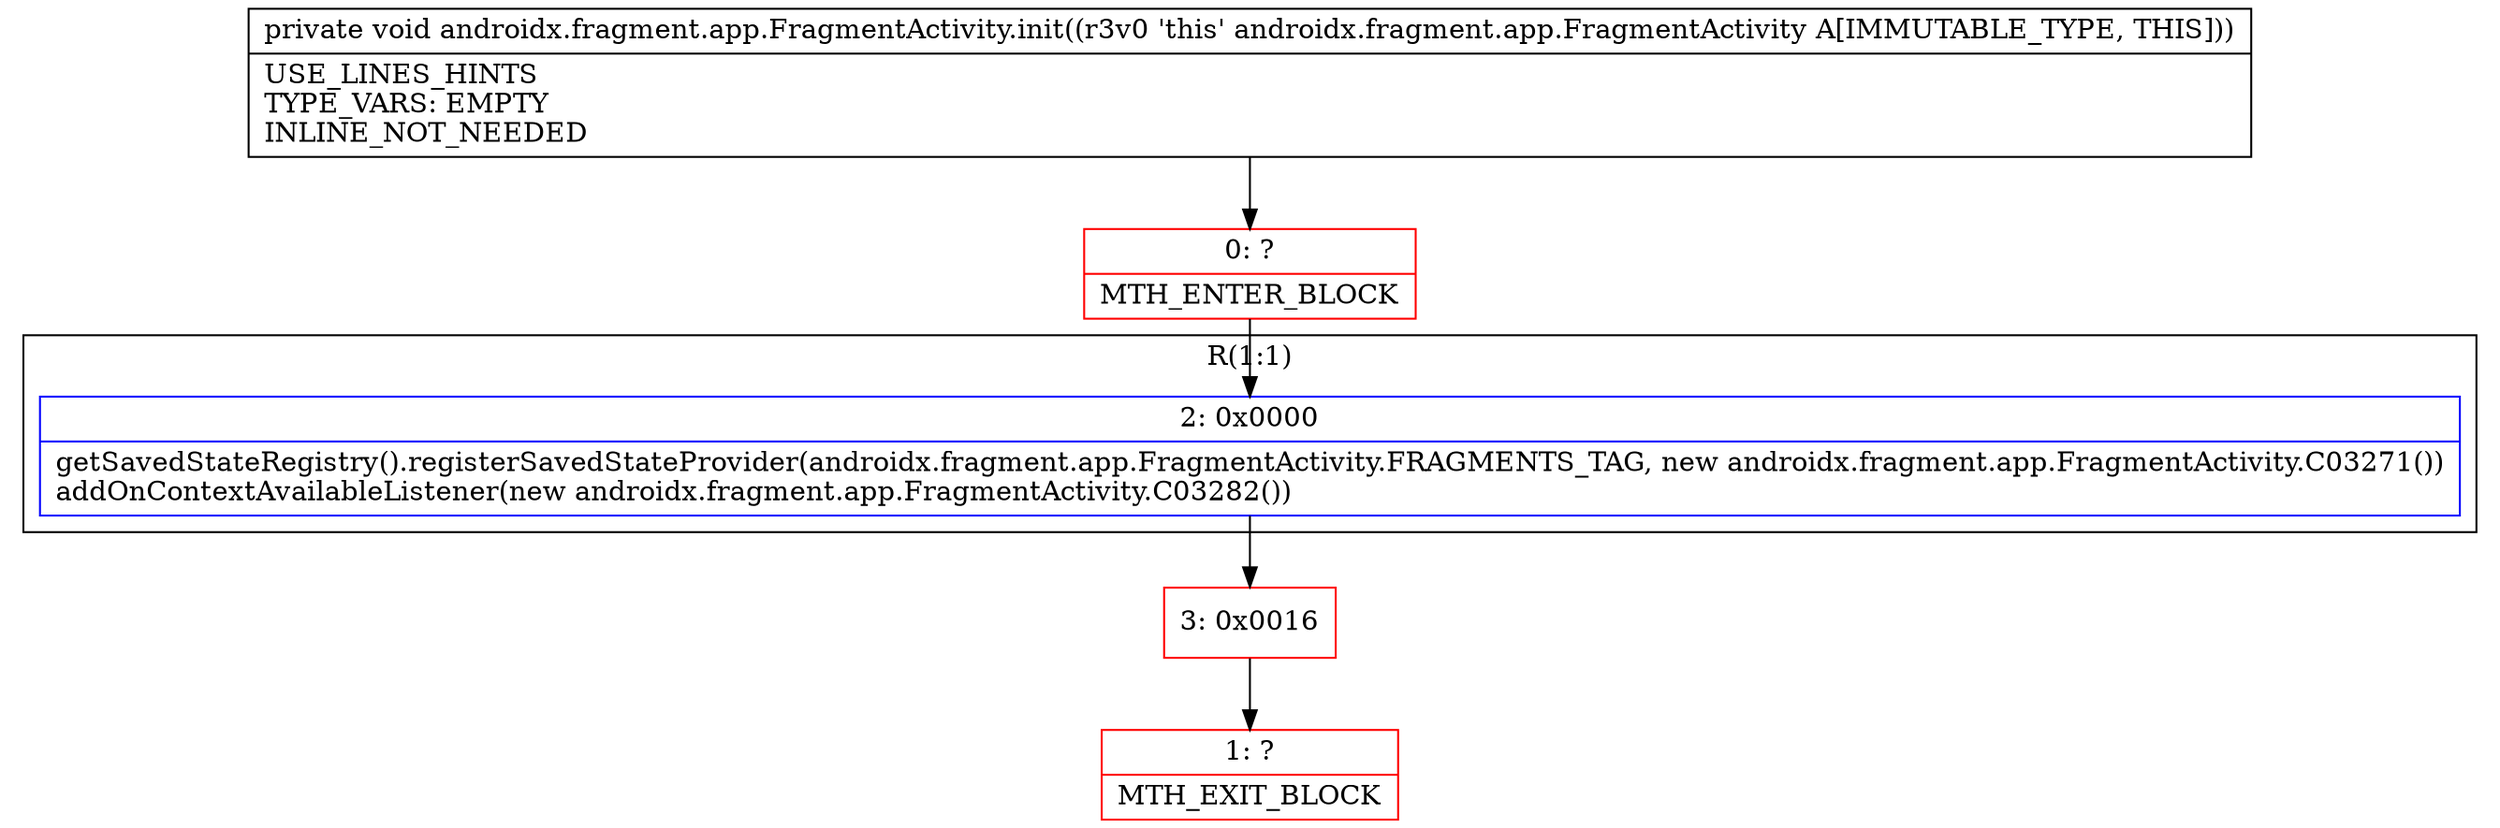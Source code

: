 digraph "CFG forandroidx.fragment.app.FragmentActivity.init()V" {
subgraph cluster_Region_1988920492 {
label = "R(1:1)";
node [shape=record,color=blue];
Node_2 [shape=record,label="{2\:\ 0x0000|getSavedStateRegistry().registerSavedStateProvider(androidx.fragment.app.FragmentActivity.FRAGMENTS_TAG, new androidx.fragment.app.FragmentActivity.C03271())\laddOnContextAvailableListener(new androidx.fragment.app.FragmentActivity.C03282())\l}"];
}
Node_0 [shape=record,color=red,label="{0\:\ ?|MTH_ENTER_BLOCK\l}"];
Node_3 [shape=record,color=red,label="{3\:\ 0x0016}"];
Node_1 [shape=record,color=red,label="{1\:\ ?|MTH_EXIT_BLOCK\l}"];
MethodNode[shape=record,label="{private void androidx.fragment.app.FragmentActivity.init((r3v0 'this' androidx.fragment.app.FragmentActivity A[IMMUTABLE_TYPE, THIS]))  | USE_LINES_HINTS\lTYPE_VARS: EMPTY\lINLINE_NOT_NEEDED\l}"];
MethodNode -> Node_0;Node_2 -> Node_3;
Node_0 -> Node_2;
Node_3 -> Node_1;
}

